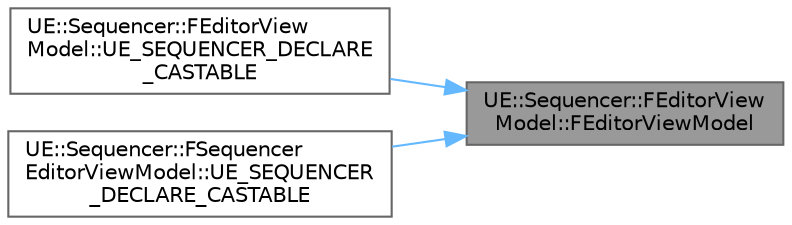 digraph "UE::Sequencer::FEditorViewModel::FEditorViewModel"
{
 // INTERACTIVE_SVG=YES
 // LATEX_PDF_SIZE
  bgcolor="transparent";
  edge [fontname=Helvetica,fontsize=10,labelfontname=Helvetica,labelfontsize=10];
  node [fontname=Helvetica,fontsize=10,shape=box,height=0.2,width=0.4];
  rankdir="RL";
  Node1 [id="Node000001",label="UE::Sequencer::FEditorView\lModel::FEditorViewModel",height=0.2,width=0.4,color="gray40", fillcolor="grey60", style="filled", fontcolor="black",tooltip="Builds a new editor view model."];
  Node1 -> Node2 [id="edge1_Node000001_Node000002",dir="back",color="steelblue1",style="solid",tooltip=" "];
  Node2 [id="Node000002",label="UE::Sequencer::FEditorView\lModel::UE_SEQUENCER_DECLARE\l_CASTABLE",height=0.2,width=0.4,color="grey40", fillcolor="white", style="filled",URL="$df/d74/classUE_1_1Sequencer_1_1FEditorViewModel.html#aa54b720fc602696d0683f79469c1d59d",tooltip=" "];
  Node1 -> Node3 [id="edge2_Node000001_Node000003",dir="back",color="steelblue1",style="solid",tooltip=" "];
  Node3 [id="Node000003",label="UE::Sequencer::FSequencer\lEditorViewModel::UE_SEQUENCER\l_DECLARE_CASTABLE",height=0.2,width=0.4,color="grey40", fillcolor="white", style="filled",URL="$df/d3e/classUE_1_1Sequencer_1_1FSequencerEditorViewModel.html#a8ae328854798f4e48bfa20cc4d132d8c",tooltip=" "];
}
